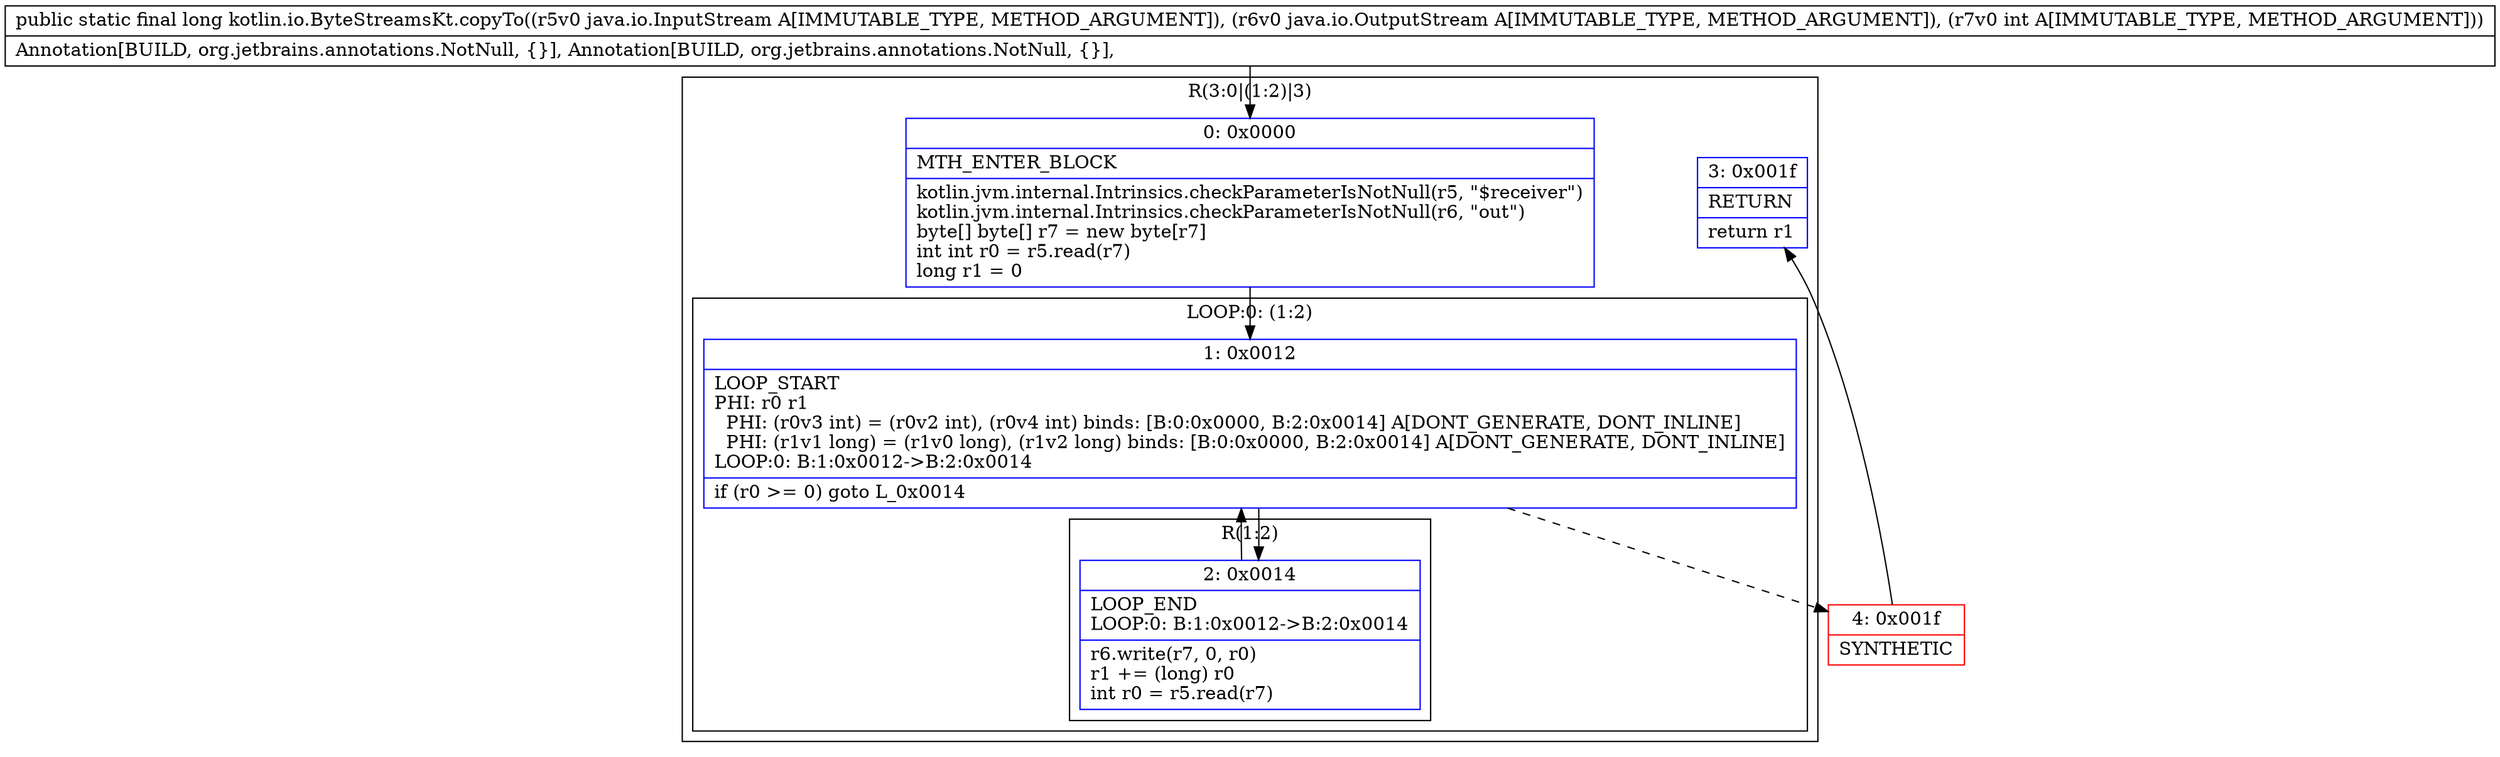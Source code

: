 digraph "CFG forkotlin.io.ByteStreamsKt.copyTo(Ljava\/io\/InputStream;Ljava\/io\/OutputStream;I)J" {
subgraph cluster_Region_384144874 {
label = "R(3:0|(1:2)|3)";
node [shape=record,color=blue];
Node_0 [shape=record,label="{0\:\ 0x0000|MTH_ENTER_BLOCK\l|kotlin.jvm.internal.Intrinsics.checkParameterIsNotNull(r5, \"$receiver\")\lkotlin.jvm.internal.Intrinsics.checkParameterIsNotNull(r6, \"out\")\lbyte[] byte[] r7 = new byte[r7]\lint int r0 = r5.read(r7)\llong r1 = 0\l}"];
subgraph cluster_LoopRegion_1802243317 {
label = "LOOP:0: (1:2)";
node [shape=record,color=blue];
Node_1 [shape=record,label="{1\:\ 0x0012|LOOP_START\lPHI: r0 r1 \l  PHI: (r0v3 int) = (r0v2 int), (r0v4 int) binds: [B:0:0x0000, B:2:0x0014] A[DONT_GENERATE, DONT_INLINE]\l  PHI: (r1v1 long) = (r1v0 long), (r1v2 long) binds: [B:0:0x0000, B:2:0x0014] A[DONT_GENERATE, DONT_INLINE]\lLOOP:0: B:1:0x0012\-\>B:2:0x0014\l|if (r0 \>= 0) goto L_0x0014\l}"];
subgraph cluster_Region_1229905141 {
label = "R(1:2)";
node [shape=record,color=blue];
Node_2 [shape=record,label="{2\:\ 0x0014|LOOP_END\lLOOP:0: B:1:0x0012\-\>B:2:0x0014\l|r6.write(r7, 0, r0)\lr1 += (long) r0\lint r0 = r5.read(r7)\l}"];
}
}
Node_3 [shape=record,label="{3\:\ 0x001f|RETURN\l|return r1\l}"];
}
Node_4 [shape=record,color=red,label="{4\:\ 0x001f|SYNTHETIC\l}"];
MethodNode[shape=record,label="{public static final long kotlin.io.ByteStreamsKt.copyTo((r5v0 java.io.InputStream A[IMMUTABLE_TYPE, METHOD_ARGUMENT]), (r6v0 java.io.OutputStream A[IMMUTABLE_TYPE, METHOD_ARGUMENT]), (r7v0 int A[IMMUTABLE_TYPE, METHOD_ARGUMENT]))  | Annotation[BUILD, org.jetbrains.annotations.NotNull, \{\}], Annotation[BUILD, org.jetbrains.annotations.NotNull, \{\}], \l}"];
MethodNode -> Node_0;
Node_0 -> Node_1;
Node_1 -> Node_2;
Node_1 -> Node_4[style=dashed];
Node_2 -> Node_1;
Node_4 -> Node_3;
}

